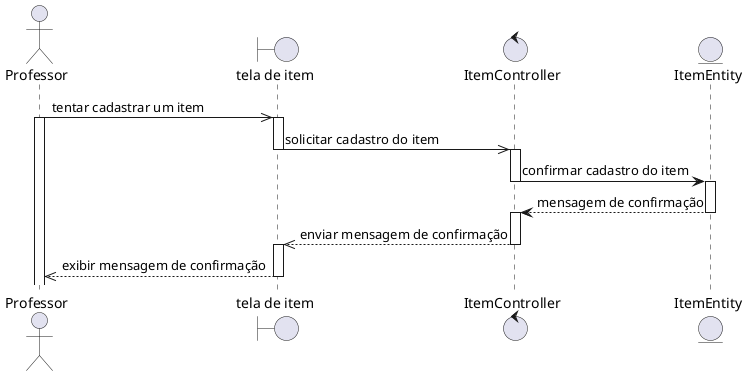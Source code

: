 @startuml
actor Professor
boundary "tela de item" as grupo
control ItemController
entity ItemEntity

Professor ->> grupo: tentar cadastrar um item
activate Professor
activate grupo
grupo ->> ItemController: solicitar cadastro do item
deactivate grupo
activate ItemController
ItemController -> ItemEntity: confirmar cadastro do item
deactivate ItemController
activate ItemEntity
ItemEntity --> ItemController: mensagem de confirmação
deactivate ItemEntity
activate ItemController
ItemController -->> grupo: enviar mensagem de confirmação
deactivate ItemController
activate grupo
grupo -->> Professor: exibir mensagem de confirmação
deactivate grupo
@enduml